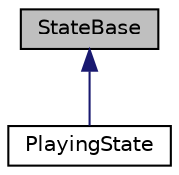 digraph "StateBase"
{
 // LATEX_PDF_SIZE
  edge [fontname="Helvetica",fontsize="10",labelfontname="Helvetica",labelfontsize="10"];
  node [fontname="Helvetica",fontsize="10",shape=record];
  Node1 [label="StateBase",height=0.2,width=0.4,color="black", fillcolor="grey75", style="filled", fontcolor="black",tooltip="Defines an interface through which Game class interacts with current state."];
  Node1 -> Node2 [dir="back",color="midnightblue",fontsize="10",style="solid",fontname="Helvetica"];
  Node2 [label="PlayingState",height=0.2,width=0.4,color="black", fillcolor="white", style="filled",URL="$classPlayingState.html",tooltip="Main game play state."];
}
